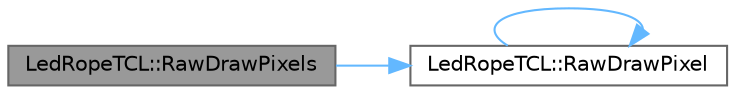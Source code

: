 digraph "LedRopeTCL::RawDrawPixels"
{
 // LATEX_PDF_SIZE
  bgcolor="transparent";
  edge [fontname=Helvetica,fontsize=10,labelfontname=Helvetica,labelfontsize=10];
  node [fontname=Helvetica,fontsize=10,shape=box,height=0.2,width=0.4];
  rankdir="LR";
  Node1 [id="Node000001",label="LedRopeTCL::RawDrawPixels",height=0.2,width=0.4,color="gray40", fillcolor="grey60", style="filled", fontcolor="black",tooltip=" "];
  Node1 -> Node2 [id="edge1_Node000001_Node000002",color="steelblue1",style="solid",tooltip=" "];
  Node2 [id="Node000002",label="LedRopeTCL::RawDrawPixel",height=0.2,width=0.4,color="grey40", fillcolor="white", style="filled",URL="$d4/df6/class_led_rope_t_c_l_a44e74c392ae8f3e56d58000912d38aed.html#a44e74c392ae8f3e56d58000912d38aed",tooltip=" "];
  Node2 -> Node2 [id="edge2_Node000002_Node000002",color="steelblue1",style="solid",tooltip=" "];
}
